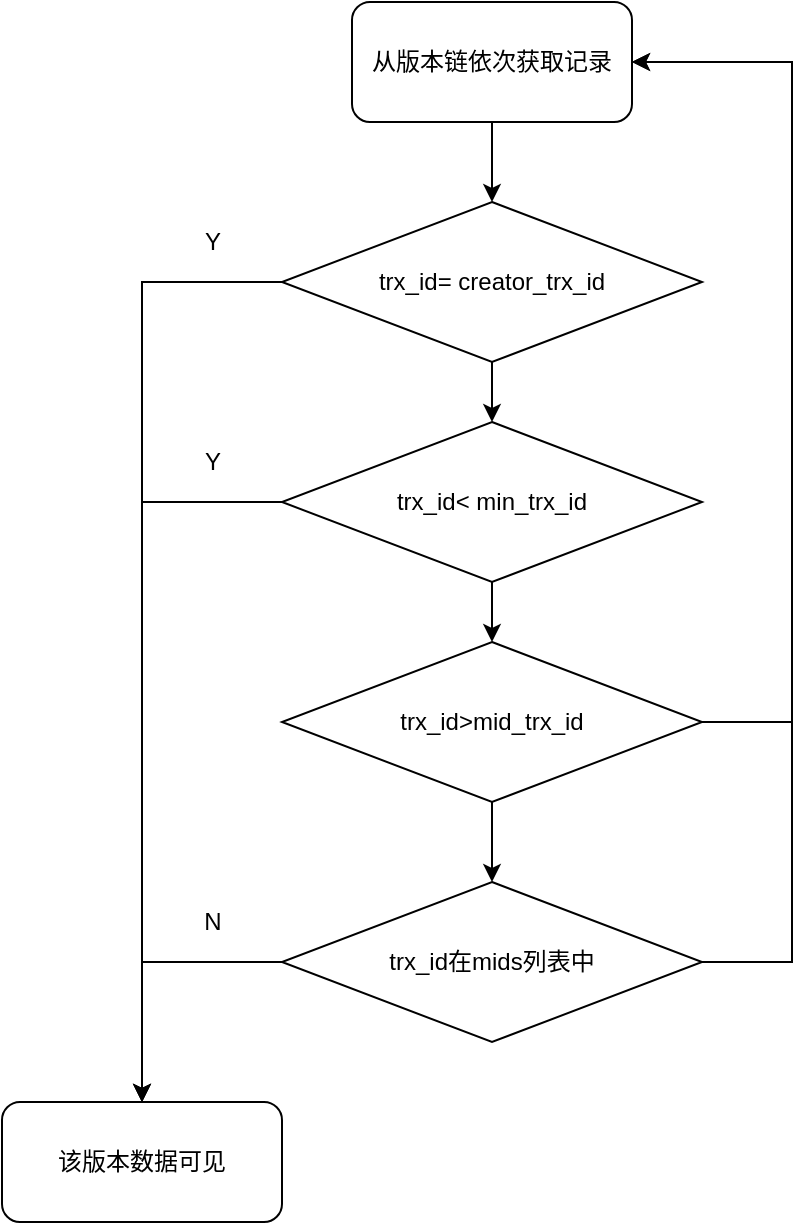 <mxfile version="15.0.6" type="github">
  <diagram id="CSZVZyFVIdbadKbM7uaS" name="Page-1">
    <mxGraphModel dx="1426" dy="771" grid="1" gridSize="10" guides="1" tooltips="1" connect="1" arrows="1" fold="1" page="1" pageScale="1" pageWidth="827" pageHeight="1169" math="0" shadow="0">
      <root>
        <mxCell id="0" />
        <mxCell id="1" parent="0" />
        <mxCell id="Ul4053_IAkG8oYqvmwzx-12" value="" style="edgeStyle=orthogonalEdgeStyle;rounded=0;orthogonalLoop=1;jettySize=auto;html=1;" edge="1" parent="1" source="Ul4053_IAkG8oYqvmwzx-2" target="Ul4053_IAkG8oYqvmwzx-3">
          <mxGeometry relative="1" as="geometry" />
        </mxCell>
        <mxCell id="Ul4053_IAkG8oYqvmwzx-15" style="edgeStyle=orthogonalEdgeStyle;rounded=0;orthogonalLoop=1;jettySize=auto;html=1;exitX=0;exitY=0.5;exitDx=0;exitDy=0;entryX=0.5;entryY=0;entryDx=0;entryDy=0;" edge="1" parent="1" source="Ul4053_IAkG8oYqvmwzx-2" target="Ul4053_IAkG8oYqvmwzx-10">
          <mxGeometry relative="1" as="geometry" />
        </mxCell>
        <mxCell id="Ul4053_IAkG8oYqvmwzx-2" value="trx_id=&lt;span style=&quot;box-sizing: border-box ; outline: 0px ; overflow-wrap: break-word&quot;&gt;&amp;nbsp;creator_trx_id&lt;/span&gt;" style="rhombus;whiteSpace=wrap;html=1;" vertex="1" parent="1">
          <mxGeometry x="175" y="300" width="210" height="80" as="geometry" />
        </mxCell>
        <mxCell id="Ul4053_IAkG8oYqvmwzx-13" value="" style="edgeStyle=orthogonalEdgeStyle;rounded=0;orthogonalLoop=1;jettySize=auto;html=1;" edge="1" parent="1" source="Ul4053_IAkG8oYqvmwzx-3" target="Ul4053_IAkG8oYqvmwzx-4">
          <mxGeometry relative="1" as="geometry" />
        </mxCell>
        <mxCell id="Ul4053_IAkG8oYqvmwzx-17" style="edgeStyle=orthogonalEdgeStyle;rounded=0;orthogonalLoop=1;jettySize=auto;html=1;exitX=0;exitY=0.5;exitDx=0;exitDy=0;entryX=0.5;entryY=0;entryDx=0;entryDy=0;endArrow=classic;endFill=1;" edge="1" parent="1" source="Ul4053_IAkG8oYqvmwzx-3" target="Ul4053_IAkG8oYqvmwzx-10">
          <mxGeometry relative="1" as="geometry" />
        </mxCell>
        <mxCell id="Ul4053_IAkG8oYqvmwzx-3" value="trx_id&amp;lt;&lt;span style=&quot;box-sizing: border-box ; outline: 0px ; overflow-wrap: break-word&quot;&gt;&amp;nbsp;min_trx_id&lt;/span&gt;" style="rhombus;whiteSpace=wrap;html=1;" vertex="1" parent="1">
          <mxGeometry x="175" y="410" width="210" height="80" as="geometry" />
        </mxCell>
        <mxCell id="Ul4053_IAkG8oYqvmwzx-14" value="" style="edgeStyle=orthogonalEdgeStyle;rounded=0;orthogonalLoop=1;jettySize=auto;html=1;" edge="1" parent="1" source="Ul4053_IAkG8oYqvmwzx-4" target="Ul4053_IAkG8oYqvmwzx-5">
          <mxGeometry relative="1" as="geometry" />
        </mxCell>
        <mxCell id="Ul4053_IAkG8oYqvmwzx-22" style="edgeStyle=orthogonalEdgeStyle;rounded=0;orthogonalLoop=1;jettySize=auto;html=1;exitX=1;exitY=0.5;exitDx=0;exitDy=0;entryX=1;entryY=0.5;entryDx=0;entryDy=0;endArrow=classic;endFill=1;" edge="1" parent="1" source="Ul4053_IAkG8oYqvmwzx-4" target="Ul4053_IAkG8oYqvmwzx-7">
          <mxGeometry relative="1" as="geometry">
            <Array as="points">
              <mxPoint x="430" y="560" />
              <mxPoint x="430" y="230" />
            </Array>
          </mxGeometry>
        </mxCell>
        <mxCell id="Ul4053_IAkG8oYqvmwzx-4" value="trx_id&amp;gt;&lt;span style=&quot;box-sizing: border-box ; outline: 0px ; overflow-wrap: break-word&quot;&gt;mid_trx_id&lt;/span&gt;" style="rhombus;whiteSpace=wrap;html=1;" vertex="1" parent="1">
          <mxGeometry x="175" y="520" width="210" height="80" as="geometry" />
        </mxCell>
        <mxCell id="Ul4053_IAkG8oYqvmwzx-18" style="edgeStyle=orthogonalEdgeStyle;rounded=0;orthogonalLoop=1;jettySize=auto;html=1;exitX=0;exitY=0.5;exitDx=0;exitDy=0;entryX=0.5;entryY=0;entryDx=0;entryDy=0;endArrow=classic;endFill=1;" edge="1" parent="1" source="Ul4053_IAkG8oYqvmwzx-5" target="Ul4053_IAkG8oYqvmwzx-10">
          <mxGeometry relative="1" as="geometry" />
        </mxCell>
        <mxCell id="Ul4053_IAkG8oYqvmwzx-23" style="edgeStyle=orthogonalEdgeStyle;rounded=0;orthogonalLoop=1;jettySize=auto;html=1;exitX=1;exitY=0.5;exitDx=0;exitDy=0;entryX=1;entryY=0.5;entryDx=0;entryDy=0;endArrow=classic;endFill=1;" edge="1" parent="1" source="Ul4053_IAkG8oYqvmwzx-5" target="Ul4053_IAkG8oYqvmwzx-7">
          <mxGeometry relative="1" as="geometry">
            <Array as="points">
              <mxPoint x="430" y="680" />
              <mxPoint x="430" y="230" />
            </Array>
          </mxGeometry>
        </mxCell>
        <mxCell id="Ul4053_IAkG8oYqvmwzx-5" value="trx_id在mids列表中" style="rhombus;whiteSpace=wrap;html=1;" vertex="1" parent="1">
          <mxGeometry x="175" y="640" width="210" height="80" as="geometry" />
        </mxCell>
        <mxCell id="Ul4053_IAkG8oYqvmwzx-11" value="" style="edgeStyle=orthogonalEdgeStyle;rounded=0;orthogonalLoop=1;jettySize=auto;html=1;" edge="1" parent="1" source="Ul4053_IAkG8oYqvmwzx-7" target="Ul4053_IAkG8oYqvmwzx-2">
          <mxGeometry relative="1" as="geometry" />
        </mxCell>
        <mxCell id="Ul4053_IAkG8oYqvmwzx-7" value="&lt;span&gt;从版本链依次获取记录&lt;/span&gt;" style="rounded=1;whiteSpace=wrap;html=1;" vertex="1" parent="1">
          <mxGeometry x="210" y="200" width="140" height="60" as="geometry" />
        </mxCell>
        <mxCell id="Ul4053_IAkG8oYqvmwzx-10" value="该版本数据可见" style="rounded=1;whiteSpace=wrap;html=1;" vertex="1" parent="1">
          <mxGeometry x="35" y="750" width="140" height="60" as="geometry" />
        </mxCell>
        <mxCell id="Ul4053_IAkG8oYqvmwzx-19" value="Y" style="text;html=1;align=center;verticalAlign=middle;resizable=0;points=[];autosize=1;strokeColor=none;fillColor=none;" vertex="1" parent="1">
          <mxGeometry x="130" y="310" width="20" height="20" as="geometry" />
        </mxCell>
        <mxCell id="Ul4053_IAkG8oYqvmwzx-20" value="Y" style="text;html=1;align=center;verticalAlign=middle;resizable=0;points=[];autosize=1;strokeColor=none;fillColor=none;" vertex="1" parent="1">
          <mxGeometry x="130" y="420" width="20" height="20" as="geometry" />
        </mxCell>
        <mxCell id="Ul4053_IAkG8oYqvmwzx-21" value="N" style="text;html=1;align=center;verticalAlign=middle;resizable=0;points=[];autosize=1;strokeColor=none;fillColor=none;" vertex="1" parent="1">
          <mxGeometry x="130" y="650" width="20" height="20" as="geometry" />
        </mxCell>
      </root>
    </mxGraphModel>
  </diagram>
</mxfile>
